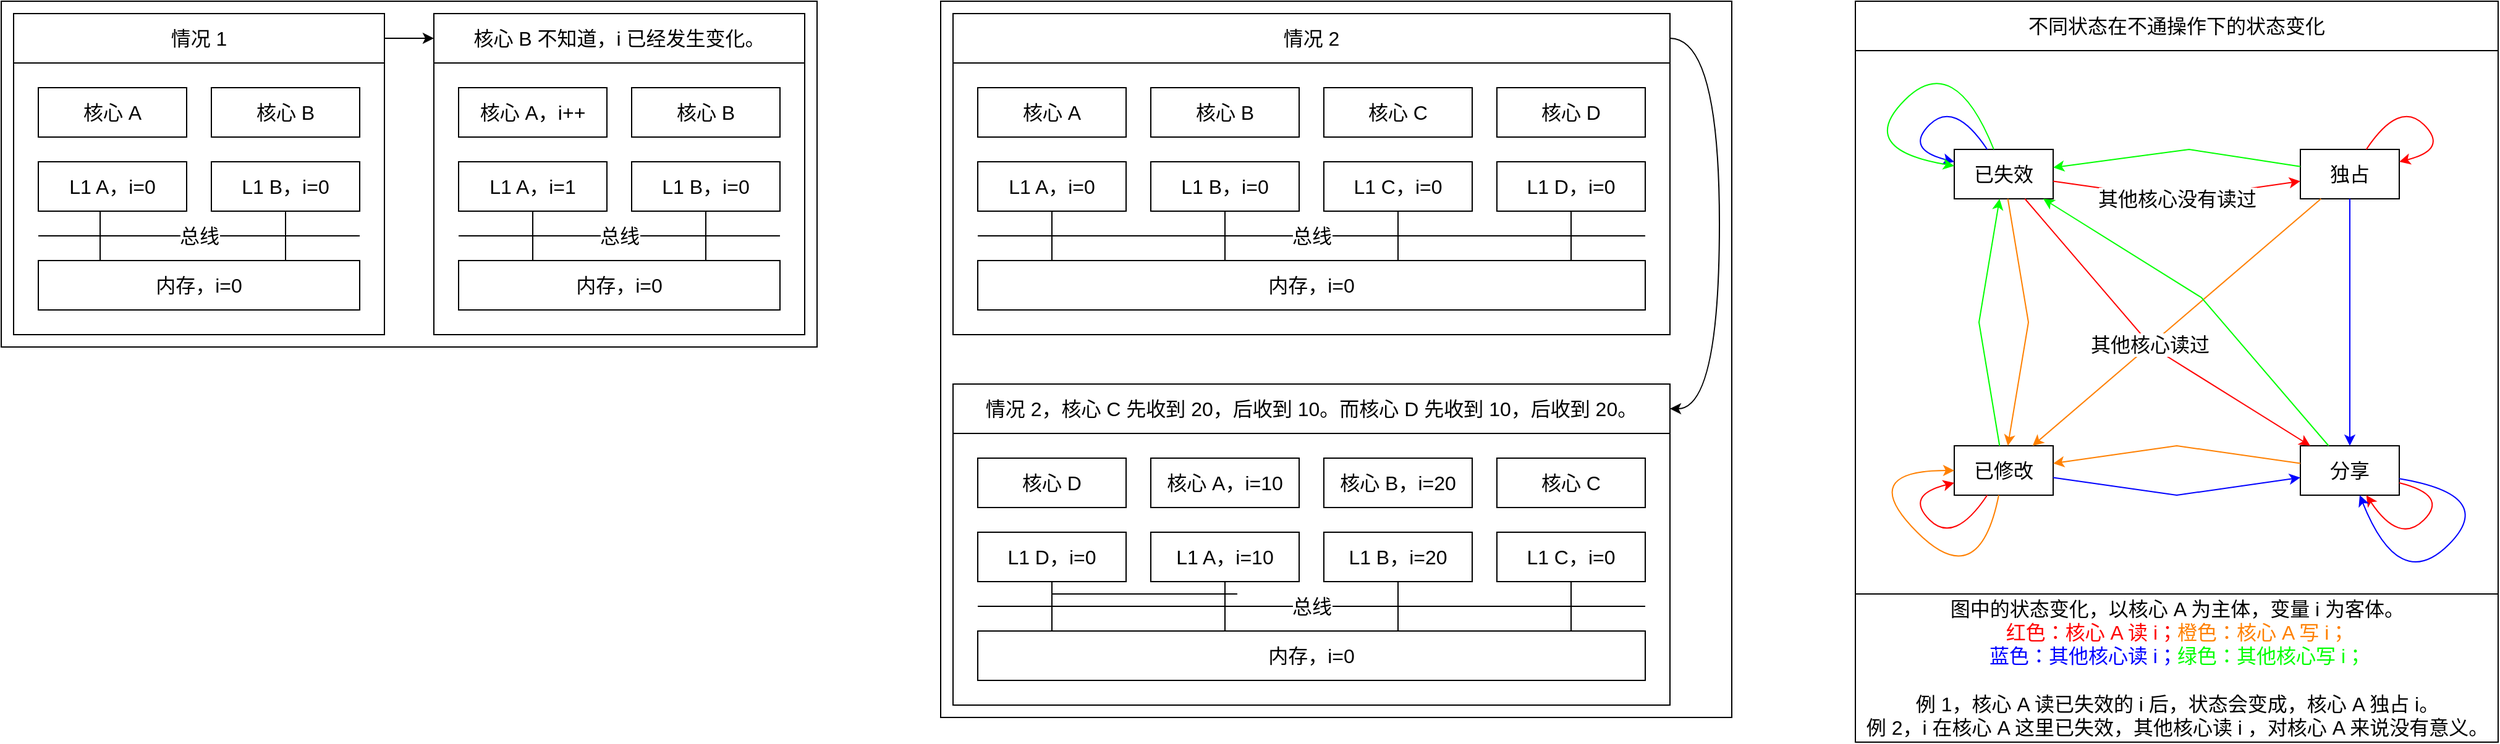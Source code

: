 <mxfile version="17.4.2" type="device"><diagram id="9bS6h3ti3x87RLgTe1lm" name="第 1 页"><mxGraphModel dx="1656" dy="992" grid="1" gridSize="10" guides="0" tooltips="1" connect="1" arrows="0" fold="1" page="1" pageScale="1" pageWidth="827" pageHeight="1169" math="0" shadow="0"><root><mxCell id="0"/><mxCell id="1" parent="0"/><mxCell id="wueWPq90Wo52ZtzlnySg-11" value="" style="group" vertex="1" connectable="0" parent="1"><mxGeometry x="140" y="130" width="660" height="280" as="geometry"/></mxCell><mxCell id="wueWPq90Wo52ZtzlnySg-2" value="" style="rounded=0;whiteSpace=wrap;html=1;fillColor=none;container=0;" vertex="1" parent="wueWPq90Wo52ZtzlnySg-11"><mxGeometry width="660" height="280" as="geometry"/></mxCell><mxCell id="0PTBueqyXopE_drzDtPo-229" value="" style="rounded=0;whiteSpace=wrap;html=1;labelBackgroundColor=none;fontSize=16;fontColor=default;strokeColor=default;fillColor=none;container=0;" parent="wueWPq90Wo52ZtzlnySg-11" vertex="1"><mxGeometry x="10" y="50" width="300" height="220" as="geometry"/></mxCell><mxCell id="0PTBueqyXopE_drzDtPo-236" value="情况 1" style="rounded=0;whiteSpace=wrap;html=1;labelBackgroundColor=none;fontSize=16;fontColor=default;strokeColor=default;fillColor=none;container=0;" parent="wueWPq90Wo52ZtzlnySg-11" vertex="1"><mxGeometry x="10" y="10" width="300" height="40" as="geometry"/></mxCell><mxCell id="0PTBueqyXopE_drzDtPo-219" value="核心 A" style="rounded=0;whiteSpace=wrap;html=1;labelBackgroundColor=none;fontSize=16;fontColor=default;strokeColor=default;fillColor=none;container=0;" parent="wueWPq90Wo52ZtzlnySg-11" vertex="1"><mxGeometry x="30" y="70" width="120" height="40" as="geometry"/></mxCell><mxCell id="0PTBueqyXopE_drzDtPo-220" value="核心 B" style="rounded=0;whiteSpace=wrap;html=1;labelBackgroundColor=none;fontSize=16;fontColor=default;strokeColor=default;fillColor=none;container=0;" parent="wueWPq90Wo52ZtzlnySg-11" vertex="1"><mxGeometry x="170" y="70" width="120" height="40" as="geometry"/></mxCell><mxCell id="0PTBueqyXopE_drzDtPo-221" value="L1 A，i=0" style="rounded=0;whiteSpace=wrap;html=1;labelBackgroundColor=none;fontSize=16;fontColor=default;strokeColor=default;fillColor=none;container=0;" parent="wueWPq90Wo52ZtzlnySg-11" vertex="1"><mxGeometry x="30" y="130" width="120" height="40" as="geometry"/></mxCell><mxCell id="0PTBueqyXopE_drzDtPo-222" value="L1 B，i=0" style="rounded=0;whiteSpace=wrap;html=1;labelBackgroundColor=none;fontSize=16;fontColor=default;strokeColor=default;fillColor=none;container=0;" parent="wueWPq90Wo52ZtzlnySg-11" vertex="1"><mxGeometry x="170" y="130" width="120" height="40" as="geometry"/></mxCell><mxCell id="0PTBueqyXopE_drzDtPo-223" value="内存，i=0" style="rounded=0;whiteSpace=wrap;html=1;labelBackgroundColor=none;fontSize=16;fontColor=default;strokeColor=default;fillColor=none;container=0;" parent="wueWPq90Wo52ZtzlnySg-11" vertex="1"><mxGeometry x="30" y="210" width="260" height="40" as="geometry"/></mxCell><mxCell id="0PTBueqyXopE_drzDtPo-311" value="" style="endArrow=none;html=1;rounded=0;fontSize=16;fontColor=default;" parent="wueWPq90Wo52ZtzlnySg-11" edge="1"><mxGeometry width="50" height="50" relative="1" as="geometry"><mxPoint x="30" y="190" as="sourcePoint"/><mxPoint x="290" y="190" as="targetPoint"/></mxGeometry></mxCell><mxCell id="0PTBueqyXopE_drzDtPo-312" value="总线" style="edgeLabel;html=1;align=center;verticalAlign=middle;resizable=0;points=[];fontSize=16;fontColor=default;container=0;" parent="0PTBueqyXopE_drzDtPo-311" vertex="1" connectable="0"><mxGeometry relative="1" as="geometry"><mxPoint as="offset"/></mxGeometry></mxCell><mxCell id="0PTBueqyXopE_drzDtPo-313" value="" style="endArrow=none;html=1;rounded=0;fontSize=16;fontColor=default;" parent="wueWPq90Wo52ZtzlnySg-11" edge="1"><mxGeometry width="50" height="50" relative="1" as="geometry"><mxPoint x="80" y="210.0" as="sourcePoint"/><mxPoint x="80" y="170.0" as="targetPoint"/></mxGeometry></mxCell><mxCell id="0PTBueqyXopE_drzDtPo-314" value="" style="endArrow=none;html=1;rounded=0;fontSize=16;fontColor=default;" parent="wueWPq90Wo52ZtzlnySg-11" edge="1"><mxGeometry width="50" height="50" relative="1" as="geometry"><mxPoint x="230" y="210.0" as="sourcePoint"/><mxPoint x="230" y="170.0" as="targetPoint"/></mxGeometry></mxCell><mxCell id="0PTBueqyXopE_drzDtPo-230" value="" style="rounded=0;whiteSpace=wrap;html=1;labelBackgroundColor=none;fontSize=16;fontColor=default;strokeColor=default;fillColor=none;container=0;" parent="wueWPq90Wo52ZtzlnySg-11" vertex="1"><mxGeometry x="350" y="50" width="300" height="220" as="geometry"/></mxCell><mxCell id="0PTBueqyXopE_drzDtPo-255" value="&lt;span style=&quot;text-align: left&quot;&gt;核心 B 不知道，i 已经发生变化。&lt;/span&gt;" style="rounded=0;whiteSpace=wrap;html=1;labelBackgroundColor=none;fontSize=16;fontColor=default;strokeColor=default;fillColor=none;container=0;" parent="wueWPq90Wo52ZtzlnySg-11" vertex="1"><mxGeometry x="350" y="10" width="300" height="40" as="geometry"/></mxCell><mxCell id="0PTBueqyXopE_drzDtPo-233" value="" style="endArrow=classic;html=1;rounded=0;fontSize=16;fontColor=default;" parent="wueWPq90Wo52ZtzlnySg-11" source="0PTBueqyXopE_drzDtPo-236" target="0PTBueqyXopE_drzDtPo-255" edge="1"><mxGeometry width="50" height="50" relative="1" as="geometry"><mxPoint x="380" y="80" as="sourcePoint"/><mxPoint x="430" y="30" as="targetPoint"/></mxGeometry></mxCell><mxCell id="0PTBueqyXopE_drzDtPo-224" value="核心 A，i++" style="rounded=0;whiteSpace=wrap;html=1;labelBackgroundColor=none;fontSize=16;fontColor=default;strokeColor=default;fillColor=none;container=0;" parent="wueWPq90Wo52ZtzlnySg-11" vertex="1"><mxGeometry x="370" y="70" width="120" height="40" as="geometry"/></mxCell><mxCell id="0PTBueqyXopE_drzDtPo-225" value="核心 B" style="rounded=0;whiteSpace=wrap;html=1;labelBackgroundColor=none;fontSize=16;fontColor=default;strokeColor=default;fillColor=none;container=0;" parent="wueWPq90Wo52ZtzlnySg-11" vertex="1"><mxGeometry x="510" y="70" width="120" height="40" as="geometry"/></mxCell><mxCell id="0PTBueqyXopE_drzDtPo-226" value="L1 A，i=1" style="rounded=0;whiteSpace=wrap;html=1;labelBackgroundColor=none;fontSize=16;fontColor=default;strokeColor=default;fillColor=none;container=0;" parent="wueWPq90Wo52ZtzlnySg-11" vertex="1"><mxGeometry x="370" y="130" width="120" height="40" as="geometry"/></mxCell><mxCell id="0PTBueqyXopE_drzDtPo-227" value="L1 B，i=0" style="rounded=0;whiteSpace=wrap;html=1;labelBackgroundColor=none;fontSize=16;fontColor=default;strokeColor=default;fillColor=none;container=0;" parent="wueWPq90Wo52ZtzlnySg-11" vertex="1"><mxGeometry x="510" y="130" width="120" height="40" as="geometry"/></mxCell><mxCell id="0PTBueqyXopE_drzDtPo-228" value="内存，i=0" style="rounded=0;whiteSpace=wrap;html=1;labelBackgroundColor=none;fontSize=16;fontColor=default;strokeColor=default;fillColor=none;container=0;" parent="wueWPq90Wo52ZtzlnySg-11" vertex="1"><mxGeometry x="370" y="210" width="260" height="40" as="geometry"/></mxCell><mxCell id="0PTBueqyXopE_drzDtPo-319" value="" style="endArrow=none;html=1;rounded=0;fontSize=16;fontColor=default;" parent="wueWPq90Wo52ZtzlnySg-11" edge="1"><mxGeometry width="50" height="50" relative="1" as="geometry"><mxPoint x="370" y="190" as="sourcePoint"/><mxPoint x="630" y="190" as="targetPoint"/></mxGeometry></mxCell><mxCell id="0PTBueqyXopE_drzDtPo-320" value="总线" style="edgeLabel;html=1;align=center;verticalAlign=middle;resizable=0;points=[];fontSize=16;fontColor=default;container=0;" parent="0PTBueqyXopE_drzDtPo-319" vertex="1" connectable="0"><mxGeometry relative="1" as="geometry"><mxPoint as="offset"/></mxGeometry></mxCell><mxCell id="0PTBueqyXopE_drzDtPo-321" value="" style="endArrow=none;html=1;rounded=0;fontSize=16;fontColor=default;" parent="wueWPq90Wo52ZtzlnySg-11" edge="1"><mxGeometry width="50" height="50" relative="1" as="geometry"><mxPoint x="430" y="210.0" as="sourcePoint"/><mxPoint x="430" y="170.0" as="targetPoint"/></mxGeometry></mxCell><mxCell id="0PTBueqyXopE_drzDtPo-322" value="" style="endArrow=none;html=1;rounded=0;fontSize=16;fontColor=default;" parent="wueWPq90Wo52ZtzlnySg-11" edge="1"><mxGeometry width="50" height="50" relative="1" as="geometry"><mxPoint x="570" y="210.0" as="sourcePoint"/><mxPoint x="570" y="170.0" as="targetPoint"/></mxGeometry></mxCell><mxCell id="wueWPq90Wo52ZtzlnySg-14" value="" style="group" vertex="1" connectable="0" parent="1"><mxGeometry x="900" y="130" width="640" height="580" as="geometry"/></mxCell><mxCell id="0PTBueqyXopE_drzDtPo-273" value="" style="rounded=0;whiteSpace=wrap;html=1;labelBackgroundColor=none;fontSize=16;fontColor=default;strokeColor=default;fillColor=none;container=0;" parent="wueWPq90Wo52ZtzlnySg-14" vertex="1"><mxGeometry x="10" y="350" width="580" height="220" as="geometry"/></mxCell><mxCell id="0PTBueqyXopE_drzDtPo-243" value="" style="rounded=0;whiteSpace=wrap;html=1;labelBackgroundColor=none;fontSize=16;fontColor=default;strokeColor=default;fillColor=none;container=0;" parent="wueWPq90Wo52ZtzlnySg-14" vertex="1"><mxGeometry x="10" y="50" width="580" height="220" as="geometry"/></mxCell><mxCell id="jwXBOBVeqiTh3JAuBik4-14" value="" style="edgeStyle=entityRelationEdgeStyle;startArrow=none;endArrow=none;segment=10;curved=1;rounded=0;fontSize=16;" parent="wueWPq90Wo52ZtzlnySg-14" edge="1"><mxGeometry relative="1" as="geometry"><mxPoint x="90" y="480" as="sourcePoint"/><mxPoint x="240" y="480" as="targetPoint"/></mxGeometry></mxCell><mxCell id="0PTBueqyXopE_drzDtPo-252" value="情况 2" style="rounded=0;whiteSpace=wrap;html=1;labelBackgroundColor=none;fontSize=16;fontColor=default;strokeColor=default;fillColor=none;container=0;" parent="wueWPq90Wo52ZtzlnySg-14" vertex="1"><mxGeometry x="10" y="10" width="580" height="40" as="geometry"/></mxCell><mxCell id="0PTBueqyXopE_drzDtPo-242" value="内存，i=0" style="rounded=0;whiteSpace=wrap;html=1;labelBackgroundColor=none;fontSize=16;fontColor=default;strokeColor=default;fillColor=none;container=0;" parent="wueWPq90Wo52ZtzlnySg-14" vertex="1"><mxGeometry x="30" y="210" width="540" height="40" as="geometry"/></mxCell><mxCell id="0PTBueqyXopE_drzDtPo-257" value="核心 C" style="rounded=0;whiteSpace=wrap;html=1;labelBackgroundColor=none;fontSize=16;fontColor=default;strokeColor=default;fillColor=none;container=0;" parent="wueWPq90Wo52ZtzlnySg-14" vertex="1"><mxGeometry x="310" y="70" width="120" height="40" as="geometry"/></mxCell><mxCell id="0PTBueqyXopE_drzDtPo-258" value="L1 C，i=0" style="rounded=0;whiteSpace=wrap;html=1;labelBackgroundColor=none;fontSize=16;fontColor=default;strokeColor=default;fillColor=none;container=0;" parent="wueWPq90Wo52ZtzlnySg-14" vertex="1"><mxGeometry x="310" y="130" width="120" height="40" as="geometry"/></mxCell><mxCell id="0PTBueqyXopE_drzDtPo-265" value="核心 D" style="rounded=0;whiteSpace=wrap;html=1;labelBackgroundColor=none;fontSize=16;fontColor=default;strokeColor=default;fillColor=none;container=0;" parent="wueWPq90Wo52ZtzlnySg-14" vertex="1"><mxGeometry x="450" y="70" width="120" height="40" as="geometry"/></mxCell><mxCell id="0PTBueqyXopE_drzDtPo-266" value="L1 D，i=0" style="rounded=0;whiteSpace=wrap;html=1;labelBackgroundColor=none;fontSize=16;fontColor=default;strokeColor=default;fillColor=none;container=0;" parent="wueWPq90Wo52ZtzlnySg-14" vertex="1"><mxGeometry x="450" y="130" width="120" height="40" as="geometry"/></mxCell><mxCell id="0PTBueqyXopE_drzDtPo-267" value="核心 A" style="rounded=0;whiteSpace=wrap;html=1;labelBackgroundColor=none;fontSize=16;fontColor=default;strokeColor=default;fillColor=none;container=0;" parent="wueWPq90Wo52ZtzlnySg-14" vertex="1"><mxGeometry x="30" y="70" width="120" height="40" as="geometry"/></mxCell><mxCell id="0PTBueqyXopE_drzDtPo-268" value="核心 B" style="rounded=0;whiteSpace=wrap;html=1;labelBackgroundColor=none;fontSize=16;fontColor=default;strokeColor=default;fillColor=none;container=0;" parent="wueWPq90Wo52ZtzlnySg-14" vertex="1"><mxGeometry x="170" y="70" width="120" height="40" as="geometry"/></mxCell><mxCell id="0PTBueqyXopE_drzDtPo-269" value="L1 A，i=0" style="rounded=0;whiteSpace=wrap;html=1;labelBackgroundColor=none;fontSize=16;fontColor=default;strokeColor=default;fillColor=none;container=0;" parent="wueWPq90Wo52ZtzlnySg-14" vertex="1"><mxGeometry x="30" y="130" width="120" height="40" as="geometry"/></mxCell><mxCell id="0PTBueqyXopE_drzDtPo-270" value="L1 B，i=0" style="rounded=0;whiteSpace=wrap;html=1;labelBackgroundColor=none;fontSize=16;fontColor=default;strokeColor=default;fillColor=none;container=0;" parent="wueWPq90Wo52ZtzlnySg-14" vertex="1"><mxGeometry x="170" y="130" width="120" height="40" as="geometry"/></mxCell><mxCell id="0PTBueqyXopE_drzDtPo-305" value="" style="endArrow=none;html=1;rounded=0;fontSize=16;fontColor=default;" parent="wueWPq90Wo52ZtzlnySg-14" edge="1"><mxGeometry width="50" height="50" relative="1" as="geometry"><mxPoint x="30" y="190.0" as="sourcePoint"/><mxPoint x="570" y="190" as="targetPoint"/></mxGeometry></mxCell><mxCell id="0PTBueqyXopE_drzDtPo-306" value="总线" style="edgeLabel;html=1;align=center;verticalAlign=middle;resizable=0;points=[];fontSize=16;fontColor=default;container=0;" parent="0PTBueqyXopE_drzDtPo-305" vertex="1" connectable="0"><mxGeometry relative="1" as="geometry"><mxPoint as="offset"/></mxGeometry></mxCell><mxCell id="0PTBueqyXopE_drzDtPo-307" value="" style="endArrow=none;html=1;rounded=0;fontSize=16;fontColor=default;" parent="wueWPq90Wo52ZtzlnySg-14" edge="1"><mxGeometry width="50" height="50" relative="1" as="geometry"><mxPoint x="90" y="210.0" as="sourcePoint"/><mxPoint x="90" y="170.0" as="targetPoint"/></mxGeometry></mxCell><mxCell id="0PTBueqyXopE_drzDtPo-308" value="" style="endArrow=none;html=1;rounded=0;fontSize=16;fontColor=default;" parent="wueWPq90Wo52ZtzlnySg-14" edge="1"><mxGeometry width="50" height="50" relative="1" as="geometry"><mxPoint x="230" y="210.0" as="sourcePoint"/><mxPoint x="230" y="170.0" as="targetPoint"/></mxGeometry></mxCell><mxCell id="0PTBueqyXopE_drzDtPo-309" value="" style="endArrow=none;html=1;rounded=0;fontSize=16;fontColor=default;" parent="wueWPq90Wo52ZtzlnySg-14" edge="1"><mxGeometry width="50" height="50" relative="1" as="geometry"><mxPoint x="370" y="210.0" as="sourcePoint"/><mxPoint x="370" y="170.0" as="targetPoint"/></mxGeometry></mxCell><mxCell id="0PTBueqyXopE_drzDtPo-310" value="" style="endArrow=none;html=1;rounded=0;fontSize=16;fontColor=default;" parent="wueWPq90Wo52ZtzlnySg-14" edge="1"><mxGeometry width="50" height="50" relative="1" as="geometry"><mxPoint x="510" y="210.0" as="sourcePoint"/><mxPoint x="510" y="170.0" as="targetPoint"/></mxGeometry></mxCell><mxCell id="0PTBueqyXopE_drzDtPo-261" value="核心 A，i=10" style="rounded=0;whiteSpace=wrap;html=1;labelBackgroundColor=none;fontSize=16;fontColor=default;strokeColor=default;fillColor=none;container=0;" parent="wueWPq90Wo52ZtzlnySg-14" vertex="1"><mxGeometry x="170" y="370" width="120" height="40" as="geometry"/></mxCell><mxCell id="0PTBueqyXopE_drzDtPo-262" value="核心 B，i=20" style="rounded=0;whiteSpace=wrap;html=1;labelBackgroundColor=none;fontSize=16;fontColor=default;strokeColor=default;fillColor=none;container=0;" parent="wueWPq90Wo52ZtzlnySg-14" vertex="1"><mxGeometry x="310" y="370" width="120" height="40" as="geometry"/></mxCell><mxCell id="0PTBueqyXopE_drzDtPo-263" value="L1 A，i=10" style="rounded=0;whiteSpace=wrap;html=1;labelBackgroundColor=none;fontSize=16;fontColor=default;strokeColor=default;fillColor=none;container=0;" parent="wueWPq90Wo52ZtzlnySg-14" vertex="1"><mxGeometry x="170" y="430" width="120" height="40" as="geometry"/></mxCell><mxCell id="0PTBueqyXopE_drzDtPo-264" value="L1 B，i=20" style="rounded=0;whiteSpace=wrap;html=1;labelBackgroundColor=none;fontSize=16;fontColor=default;strokeColor=default;fillColor=none;container=0;" parent="wueWPq90Wo52ZtzlnySg-14" vertex="1"><mxGeometry x="310" y="430" width="120" height="40" as="geometry"/></mxCell><mxCell id="0PTBueqyXopE_drzDtPo-274" value="情况 2，&lt;span style=&quot;text-align: left&quot;&gt;核心 C 先收到 20，后收到 10。&lt;/span&gt;&lt;span style=&quot;text-align: left&quot;&gt;而核心 D 先收到 10，后收到 20。&lt;/span&gt;" style="rounded=0;whiteSpace=wrap;html=1;labelBackgroundColor=none;fontSize=16;fontColor=default;strokeColor=default;fillColor=none;container=0;" parent="wueWPq90Wo52ZtzlnySg-14" vertex="1"><mxGeometry x="10" y="310" width="580" height="40" as="geometry"/></mxCell><mxCell id="0PTBueqyXopE_drzDtPo-276" value="核心 C" style="rounded=0;whiteSpace=wrap;html=1;labelBackgroundColor=none;fontSize=16;fontColor=default;strokeColor=default;fillColor=none;container=0;" parent="wueWPq90Wo52ZtzlnySg-14" vertex="1"><mxGeometry x="450" y="370" width="120" height="40" as="geometry"/></mxCell><mxCell id="0PTBueqyXopE_drzDtPo-277" value="L1 C，i=0" style="rounded=0;whiteSpace=wrap;html=1;labelBackgroundColor=none;fontSize=16;fontColor=default;strokeColor=default;fillColor=none;container=0;" parent="wueWPq90Wo52ZtzlnySg-14" vertex="1"><mxGeometry x="450" y="430" width="120" height="40" as="geometry"/></mxCell><mxCell id="0PTBueqyXopE_drzDtPo-278" value="核心 D" style="rounded=0;whiteSpace=wrap;html=1;labelBackgroundColor=none;fontSize=16;fontColor=default;strokeColor=default;fillColor=none;container=0;" parent="wueWPq90Wo52ZtzlnySg-14" vertex="1"><mxGeometry x="30" y="370" width="120" height="40" as="geometry"/></mxCell><mxCell id="0PTBueqyXopE_drzDtPo-279" value="L1 D，i=0" style="rounded=0;whiteSpace=wrap;html=1;labelBackgroundColor=none;fontSize=16;fontColor=default;strokeColor=default;fillColor=none;container=0;" parent="wueWPq90Wo52ZtzlnySg-14" vertex="1"><mxGeometry x="30" y="430" width="120" height="40" as="geometry"/></mxCell><mxCell id="wueWPq90Wo52ZtzlnySg-4" value="内存，i=0" style="rounded=0;whiteSpace=wrap;html=1;labelBackgroundColor=none;fontSize=16;fontColor=default;strokeColor=default;fillColor=none;container=0;" vertex="1" parent="wueWPq90Wo52ZtzlnySg-14"><mxGeometry x="30" y="510" width="540" height="40" as="geometry"/></mxCell><mxCell id="wueWPq90Wo52ZtzlnySg-5" value="" style="endArrow=none;html=1;rounded=0;fontSize=16;fontColor=default;" edge="1" parent="wueWPq90Wo52ZtzlnySg-14"><mxGeometry width="50" height="50" relative="1" as="geometry"><mxPoint x="30" y="490.0" as="sourcePoint"/><mxPoint x="570" y="490" as="targetPoint"/></mxGeometry></mxCell><mxCell id="wueWPq90Wo52ZtzlnySg-6" value="总线" style="edgeLabel;html=1;align=center;verticalAlign=middle;resizable=0;points=[];fontSize=16;fontColor=default;container=0;" vertex="1" connectable="0" parent="wueWPq90Wo52ZtzlnySg-5"><mxGeometry relative="1" as="geometry"><mxPoint as="offset"/></mxGeometry></mxCell><mxCell id="wueWPq90Wo52ZtzlnySg-7" value="" style="endArrow=none;html=1;rounded=0;fontSize=16;fontColor=default;" edge="1" parent="wueWPq90Wo52ZtzlnySg-14"><mxGeometry width="50" height="50" relative="1" as="geometry"><mxPoint x="90" y="510.0" as="sourcePoint"/><mxPoint x="90" y="470.0" as="targetPoint"/></mxGeometry></mxCell><mxCell id="wueWPq90Wo52ZtzlnySg-8" value="" style="endArrow=none;html=1;rounded=0;fontSize=16;fontColor=default;" edge="1" parent="wueWPq90Wo52ZtzlnySg-14"><mxGeometry width="50" height="50" relative="1" as="geometry"><mxPoint x="230" y="510.0" as="sourcePoint"/><mxPoint x="230" y="470.0" as="targetPoint"/></mxGeometry></mxCell><mxCell id="wueWPq90Wo52ZtzlnySg-9" value="" style="endArrow=none;html=1;rounded=0;fontSize=16;fontColor=default;" edge="1" parent="wueWPq90Wo52ZtzlnySg-14"><mxGeometry width="50" height="50" relative="1" as="geometry"><mxPoint x="370" y="510.0" as="sourcePoint"/><mxPoint x="370" y="470.0" as="targetPoint"/></mxGeometry></mxCell><mxCell id="wueWPq90Wo52ZtzlnySg-10" value="" style="endArrow=none;html=1;rounded=0;fontSize=16;fontColor=default;" edge="1" parent="wueWPq90Wo52ZtzlnySg-14"><mxGeometry width="50" height="50" relative="1" as="geometry"><mxPoint x="510" y="510.0" as="sourcePoint"/><mxPoint x="510" y="470.0" as="targetPoint"/></mxGeometry></mxCell><mxCell id="wueWPq90Wo52ZtzlnySg-12" value="" style="curved=1;endArrow=classic;html=1;rounded=0;" edge="1" parent="wueWPq90Wo52ZtzlnySg-14" source="0PTBueqyXopE_drzDtPo-252" target="0PTBueqyXopE_drzDtPo-274"><mxGeometry width="50" height="50" relative="1" as="geometry"><mxPoint x="500" y="180" as="sourcePoint"/><mxPoint x="550" y="130" as="targetPoint"/><Array as="points"><mxPoint x="630" y="30"/><mxPoint x="630" y="330"/></Array></mxGeometry></mxCell><mxCell id="wueWPq90Wo52ZtzlnySg-13" value="" style="rounded=0;whiteSpace=wrap;html=1;fillColor=none;" vertex="1" parent="wueWPq90Wo52ZtzlnySg-14"><mxGeometry width="640" height="580" as="geometry"/></mxCell><mxCell id="wueWPq90Wo52ZtzlnySg-16" value="" style="group" vertex="1" connectable="0" parent="1"><mxGeometry x="1640" y="130" width="520" height="600" as="geometry"/></mxCell><mxCell id="0PTBueqyXopE_drzDtPo-353" value="图中的状态变化，以核心 A 为主体，变量 i 为客体。&lt;br&gt;&lt;font color=&quot;#ff0000&quot;&gt;红色：核心 A 读 i；&lt;/font&gt;&lt;font color=&quot;#ff8000&quot;&gt;橙色：核心 A 写 i；&lt;br&gt;&lt;/font&gt;&lt;font color=&quot;#0000ff&quot;&gt;蓝色：其他核心读 i；&lt;/font&gt;&lt;font color=&quot;#00ff00&quot;&gt;绿色：其他核心写 i；&lt;/font&gt;&lt;br&gt;&lt;br&gt;例 1，核心 A 读已失效的 i 后，状态会变成，核心 A 独占 i。&lt;br&gt;例 2，i 在核心 A 这里已失效，其他核心读 i ，对核心 A 来说没有意义。" style="text;html=1;align=center;verticalAlign=middle;resizable=0;points=[];autosize=1;strokeColor=default;fillColor=none;fontSize=16;fontColor=default;container=0;" parent="wueWPq90Wo52ZtzlnySg-16" vertex="1"><mxGeometry y="480" width="520" height="120" as="geometry"/></mxCell><mxCell id="0PTBueqyXopE_drzDtPo-336" value="已失效" style="rounded=0;whiteSpace=wrap;html=1;labelBackgroundColor=none;fontSize=16;fontColor=default;strokeColor=default;fillColor=none;container=0;" parent="wueWPq90Wo52ZtzlnySg-16" vertex="1"><mxGeometry x="80" y="120" width="80" height="40" as="geometry"/></mxCell><mxCell id="0PTBueqyXopE_drzDtPo-337" value="独占" style="rounded=0;whiteSpace=wrap;html=1;labelBackgroundColor=none;fontSize=16;fontColor=default;strokeColor=default;fillColor=none;container=0;" parent="wueWPq90Wo52ZtzlnySg-16" vertex="1"><mxGeometry x="360" y="120" width="80" height="40" as="geometry"/></mxCell><mxCell id="0PTBueqyXopE_drzDtPo-338" value="已修改" style="rounded=0;whiteSpace=wrap;html=1;labelBackgroundColor=none;fontSize=16;fontColor=default;strokeColor=default;fillColor=none;container=0;" parent="wueWPq90Wo52ZtzlnySg-16" vertex="1"><mxGeometry x="80" y="360" width="80" height="40" as="geometry"/></mxCell><mxCell id="0PTBueqyXopE_drzDtPo-339" value="分享" style="rounded=0;whiteSpace=wrap;html=1;labelBackgroundColor=none;fontSize=16;fontColor=default;strokeColor=default;fillColor=none;container=0;" parent="wueWPq90Wo52ZtzlnySg-16" vertex="1"><mxGeometry x="360" y="360" width="80" height="40" as="geometry"/></mxCell><mxCell id="0PTBueqyXopE_drzDtPo-340" value="" style="endArrow=classic;html=1;rounded=0;fontSize=16;fontColor=default;strokeColor=#FF0000;" parent="wueWPq90Wo52ZtzlnySg-16" source="0PTBueqyXopE_drzDtPo-336" target="0PTBueqyXopE_drzDtPo-337" edge="1"><mxGeometry width="50" height="50" relative="1" as="geometry"><mxPoint x="370" y="390" as="sourcePoint"/><mxPoint x="420" y="340" as="targetPoint"/><Array as="points"><mxPoint x="260" y="160"/></Array></mxGeometry></mxCell><mxCell id="0PTBueqyXopE_drzDtPo-358" value="其他核心没有读过" style="edgeLabel;html=1;align=center;verticalAlign=middle;resizable=0;points=[];fontSize=16;fontColor=default;container=0;" parent="0PTBueqyXopE_drzDtPo-340" vertex="1" connectable="0"><mxGeometry relative="1" as="geometry"><mxPoint as="offset"/></mxGeometry></mxCell><mxCell id="0PTBueqyXopE_drzDtPo-343" value="不同状态在不通操作下的状态变化" style="rounded=0;whiteSpace=wrap;html=1;labelBackgroundColor=none;fontSize=16;fontColor=default;strokeColor=default;fillColor=none;container=0;" parent="wueWPq90Wo52ZtzlnySg-16" vertex="1"><mxGeometry width="520" height="40" as="geometry"/></mxCell><mxCell id="0PTBueqyXopE_drzDtPo-345" value="" style="curved=1;endArrow=classic;html=1;rounded=0;fontSize=16;fontColor=default;strokeColor=#FF0000;" parent="wueWPq90Wo52ZtzlnySg-16" source="0PTBueqyXopE_drzDtPo-337" target="0PTBueqyXopE_drzDtPo-337" edge="1"><mxGeometry width="50" height="50" relative="1" as="geometry"><mxPoint x="380" y="260" as="sourcePoint"/><mxPoint x="430" y="210" as="targetPoint"/><Array as="points"><mxPoint x="440" y="80"/><mxPoint x="480" y="120"/></Array></mxGeometry></mxCell><mxCell id="0PTBueqyXopE_drzDtPo-346" value="" style="curved=1;endArrow=classic;html=1;rounded=0;fontSize=16;fontColor=default;strokeColor=#FF0000;" parent="wueWPq90Wo52ZtzlnySg-16" source="0PTBueqyXopE_drzDtPo-339" target="0PTBueqyXopE_drzDtPo-339" edge="1"><mxGeometry width="50" height="50" relative="1" as="geometry"><mxPoint x="470.003" y="380" as="sourcePoint"/><mxPoint x="496.67" y="390" as="targetPoint"/><Array as="points"><mxPoint x="480" y="400"/><mxPoint x="440" y="440"/></Array></mxGeometry></mxCell><mxCell id="0PTBueqyXopE_drzDtPo-347" value="" style="curved=1;endArrow=classic;html=1;rounded=0;fontSize=16;fontColor=default;strokeColor=#FF0000;" parent="wueWPq90Wo52ZtzlnySg-16" source="0PTBueqyXopE_drzDtPo-338" target="0PTBueqyXopE_drzDtPo-338" edge="1"><mxGeometry width="50" height="50" relative="1" as="geometry"><mxPoint x="166.67" y="400" as="sourcePoint"/><mxPoint x="140.003" y="410" as="targetPoint"/><Array as="points"><mxPoint x="80" y="440"/><mxPoint x="40" y="400"/></Array></mxGeometry></mxCell><mxCell id="0PTBueqyXopE_drzDtPo-348" value="" style="endArrow=classic;html=1;rounded=0;fontSize=16;fontColor=default;strokeColor=#FF8000;" parent="wueWPq90Wo52ZtzlnySg-16" source="0PTBueqyXopE_drzDtPo-336" target="0PTBueqyXopE_drzDtPo-338" edge="1"><mxGeometry width="50" height="50" relative="1" as="geometry"><mxPoint x="170" y="150" as="sourcePoint"/><mxPoint x="370" y="150" as="targetPoint"/><Array as="points"><mxPoint x="140" y="260"/></Array></mxGeometry></mxCell><mxCell id="0PTBueqyXopE_drzDtPo-349" value="" style="endArrow=classic;html=1;rounded=0;fontSize=16;fontColor=default;strokeColor=#FF8000;" parent="wueWPq90Wo52ZtzlnySg-16" source="0PTBueqyXopE_drzDtPo-337" target="0PTBueqyXopE_drzDtPo-338" edge="1"><mxGeometry width="50" height="50" relative="1" as="geometry"><mxPoint x="130" y="170" as="sourcePoint"/><mxPoint x="130" y="370" as="targetPoint"/></mxGeometry></mxCell><mxCell id="0PTBueqyXopE_drzDtPo-350" value="" style="endArrow=classic;html=1;rounded=0;fontSize=16;fontColor=default;strokeColor=#FF8000;" parent="wueWPq90Wo52ZtzlnySg-16" source="0PTBueqyXopE_drzDtPo-339" target="0PTBueqyXopE_drzDtPo-338" edge="1"><mxGeometry width="50" height="50" relative="1" as="geometry"><mxPoint x="386.667" y="170" as="sourcePoint"/><mxPoint x="153.333" y="370" as="targetPoint"/><Array as="points"><mxPoint x="260" y="360"/></Array></mxGeometry></mxCell><mxCell id="0PTBueqyXopE_drzDtPo-352" value="" style="curved=1;endArrow=classic;html=1;rounded=0;fontSize=16;fontColor=default;strokeColor=#FF8000;" parent="wueWPq90Wo52ZtzlnySg-16" source="0PTBueqyXopE_drzDtPo-338" target="0PTBueqyXopE_drzDtPo-338" edge="1"><mxGeometry width="50" height="50" relative="1" as="geometry"><mxPoint x="260" y="310" as="sourcePoint"/><mxPoint x="310" y="260" as="targetPoint"/><Array as="points"><mxPoint x="100" y="480"/><mxPoint y="380"/></Array></mxGeometry></mxCell><mxCell id="0PTBueqyXopE_drzDtPo-354" value="" style="endArrow=classic;html=1;rounded=0;fontSize=16;fontColor=default;strokeColor=#0000FF;" parent="wueWPq90Wo52ZtzlnySg-16" source="0PTBueqyXopE_drzDtPo-337" target="0PTBueqyXopE_drzDtPo-339" edge="1"><mxGeometry width="50" height="50" relative="1" as="geometry"><mxPoint x="510" y="260" as="sourcePoint"/><mxPoint x="560" y="210" as="targetPoint"/></mxGeometry></mxCell><mxCell id="0PTBueqyXopE_drzDtPo-355" value="" style="endArrow=classic;html=1;rounded=0;fontSize=16;fontColor=default;strokeColor=#0000FF;" parent="wueWPq90Wo52ZtzlnySg-16" source="0PTBueqyXopE_drzDtPo-338" target="0PTBueqyXopE_drzDtPo-339" edge="1"><mxGeometry width="50" height="50" relative="1" as="geometry"><mxPoint x="250" y="360" as="sourcePoint"/><mxPoint x="250" y="560" as="targetPoint"/><Array as="points"><mxPoint x="260" y="400"/></Array></mxGeometry></mxCell><mxCell id="0PTBueqyXopE_drzDtPo-357" value="" style="curved=1;endArrow=classic;html=1;rounded=0;fontSize=16;fontColor=default;strokeColor=#0000FF;" parent="wueWPq90Wo52ZtzlnySg-16" source="0PTBueqyXopE_drzDtPo-339" target="0PTBueqyXopE_drzDtPo-339" edge="1"><mxGeometry width="50" height="50" relative="1" as="geometry"><mxPoint x="450" y="400" as="sourcePoint"/><mxPoint x="423.333" y="410" as="targetPoint"/><Array as="points"><mxPoint x="520" y="400"/><mxPoint x="440" y="480"/></Array></mxGeometry></mxCell><mxCell id="0PTBueqyXopE_drzDtPo-359" value="" style="endArrow=classic;html=1;rounded=0;fontSize=16;fontColor=default;strokeColor=#FF0000;" parent="wueWPq90Wo52ZtzlnySg-16" source="0PTBueqyXopE_drzDtPo-336" target="0PTBueqyXopE_drzDtPo-339" edge="1"><mxGeometry width="50" height="50" relative="1" as="geometry"><mxPoint x="170" y="150" as="sourcePoint"/><mxPoint x="370" y="150" as="targetPoint"/><Array as="points"><mxPoint x="240" y="280"/></Array></mxGeometry></mxCell><mxCell id="0PTBueqyXopE_drzDtPo-360" value="其他核心读过" style="edgeLabel;html=1;align=center;verticalAlign=middle;resizable=0;points=[];fontSize=16;fontColor=default;container=0;" parent="0PTBueqyXopE_drzDtPo-359" vertex="1" connectable="0"><mxGeometry relative="1" as="geometry"><mxPoint as="offset"/></mxGeometry></mxCell><mxCell id="0PTBueqyXopE_drzDtPo-361" value="" style="endArrow=classic;html=1;rounded=0;fontSize=16;fontColor=default;strokeColor=#00FF00;" parent="wueWPq90Wo52ZtzlnySg-16" source="0PTBueqyXopE_drzDtPo-338" target="0PTBueqyXopE_drzDtPo-336" edge="1"><mxGeometry width="50" height="50" relative="1" as="geometry"><mxPoint x="410" y="170" as="sourcePoint"/><mxPoint x="410" y="370" as="targetPoint"/><Array as="points"><mxPoint x="100" y="260"/></Array></mxGeometry></mxCell><mxCell id="0PTBueqyXopE_drzDtPo-362" value="" style="endArrow=classic;html=1;rounded=0;fontSize=16;fontColor=default;strokeColor=#00FF00;" parent="wueWPq90Wo52ZtzlnySg-16" source="0PTBueqyXopE_drzDtPo-337" target="0PTBueqyXopE_drzDtPo-336" edge="1"><mxGeometry width="50" height="50" relative="1" as="geometry"><mxPoint x="126.667" y="370" as="sourcePoint"/><mxPoint x="126.667" y="170" as="targetPoint"/><Array as="points"><mxPoint x="270" y="120"/></Array></mxGeometry></mxCell><mxCell id="0PTBueqyXopE_drzDtPo-363" value="" style="endArrow=classic;html=1;rounded=0;fontSize=16;fontColor=default;strokeColor=#00FF00;" parent="wueWPq90Wo52ZtzlnySg-16" source="0PTBueqyXopE_drzDtPo-339" target="0PTBueqyXopE_drzDtPo-336" edge="1"><mxGeometry width="50" height="50" relative="1" as="geometry"><mxPoint x="370" y="143.846" as="sourcePoint"/><mxPoint x="170" y="144.667" as="targetPoint"/><Array as="points"><mxPoint x="280" y="240"/></Array></mxGeometry></mxCell><mxCell id="0PTBueqyXopE_drzDtPo-364" value="" style="curved=1;endArrow=classic;html=1;rounded=0;fontSize=16;fontColor=default;strokeColor=#0000FF;" parent="wueWPq90Wo52ZtzlnySg-16" source="0PTBueqyXopE_drzDtPo-336" target="0PTBueqyXopE_drzDtPo-336" edge="1"><mxGeometry width="50" height="50" relative="1" as="geometry"><mxPoint x="32" y="69.997" as="sourcePoint"/><mxPoint y="83.33" as="targetPoint"/><Array as="points"><mxPoint x="80" y="80"/><mxPoint x="40" y="120"/></Array></mxGeometry></mxCell><mxCell id="0PTBueqyXopE_drzDtPo-366" value="" style="curved=1;endArrow=classic;html=1;rounded=0;fontSize=16;fontColor=default;strokeColor=#00FF00;" parent="wueWPq90Wo52ZtzlnySg-16" source="0PTBueqyXopE_drzDtPo-336" target="0PTBueqyXopE_drzDtPo-336" edge="1"><mxGeometry width="50" height="50" relative="1" as="geometry"><mxPoint x="57" y="90" as="sourcePoint"/><mxPoint x="30" y="90" as="targetPoint"/><Array as="points"><mxPoint x="80" y="40"/><mxPoint y="120"/></Array></mxGeometry></mxCell><mxCell id="0PTBueqyXopE_drzDtPo-367" value="" style="rounded=0;whiteSpace=wrap;html=1;labelBackgroundColor=none;fontSize=16;fontColor=default;strokeColor=default;fillColor=none;container=0;" parent="wueWPq90Wo52ZtzlnySg-16" vertex="1"><mxGeometry y="40" width="520" height="440" as="geometry"/></mxCell></root></mxGraphModel></diagram></mxfile>